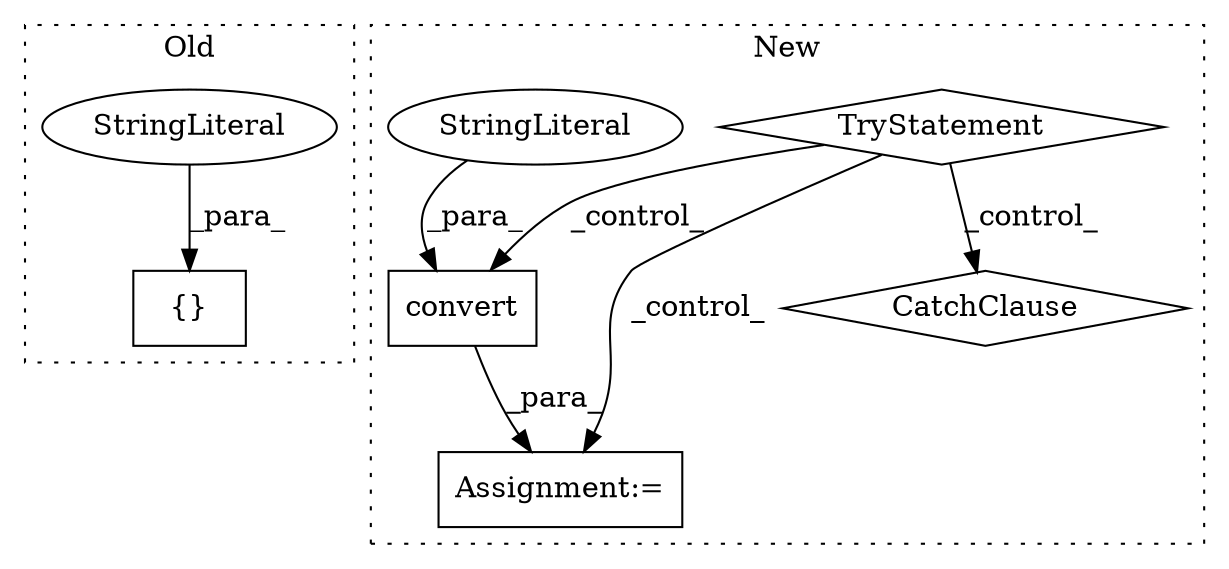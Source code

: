 digraph G {
subgraph cluster0 {
1 [label="{}" a="4" s="1381,1395" l="1,1" shape="box"];
3 [label="StringLiteral" a="45" s="1382" l="13" shape="ellipse"];
label = "Old";
style="dotted";
}
subgraph cluster1 {
2 [label="convert" a="32" s="1280,1305" l="8,1" shape="box"];
4 [label="Assignment:=" a="7" s="1270" l="1" shape="box"];
5 [label="TryStatement" a="54" s="1252" l="4" shape="diamond"];
6 [label="CatchClause" a="12" s="1315,1357" l="11,2" shape="diamond"];
7 [label="StringLiteral" a="45" s="1300" l="5" shape="ellipse"];
label = "New";
style="dotted";
}
2 -> 4 [label="_para_"];
3 -> 1 [label="_para_"];
5 -> 4 [label="_control_"];
5 -> 6 [label="_control_"];
5 -> 2 [label="_control_"];
7 -> 2 [label="_para_"];
}